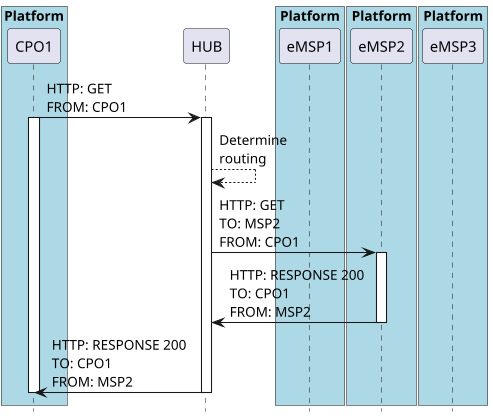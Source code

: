 @startuml
skinparam dpi 100
hide footbox

box "Platform" #LightBlue
  participant "CPO1" as CPO1
end box

participant "HUB" as HUB

box "Platform" #LightBlue
  participant "eMSP1" as MSP1
end box
box "Platform" #LightBlue
  participant "eMSP2" as MSP2
end box
box "Platform" #LightBlue
  participant "eMSP3" as MSP3
end box

CPO1 -> HUB: HTTP: GET\nFROM: CPO1
activate CPO1
activate HUB
HUB --> HUB: Determine\nrouting
HUB -> MSP2: HTTP: GET\nTO: MSP2\nFROM: CPO1
activate MSP2
MSP2 -> HUB: HTTP: RESPONSE 200\nTO: CPO1\nFROM: MSP2
deactivate MSP2
HUB -> CPO1: HTTP: RESPONSE 200\nTO: CPO1\nFROM: MSP2
deactivate CPO1

deactivate HUB
@enduml